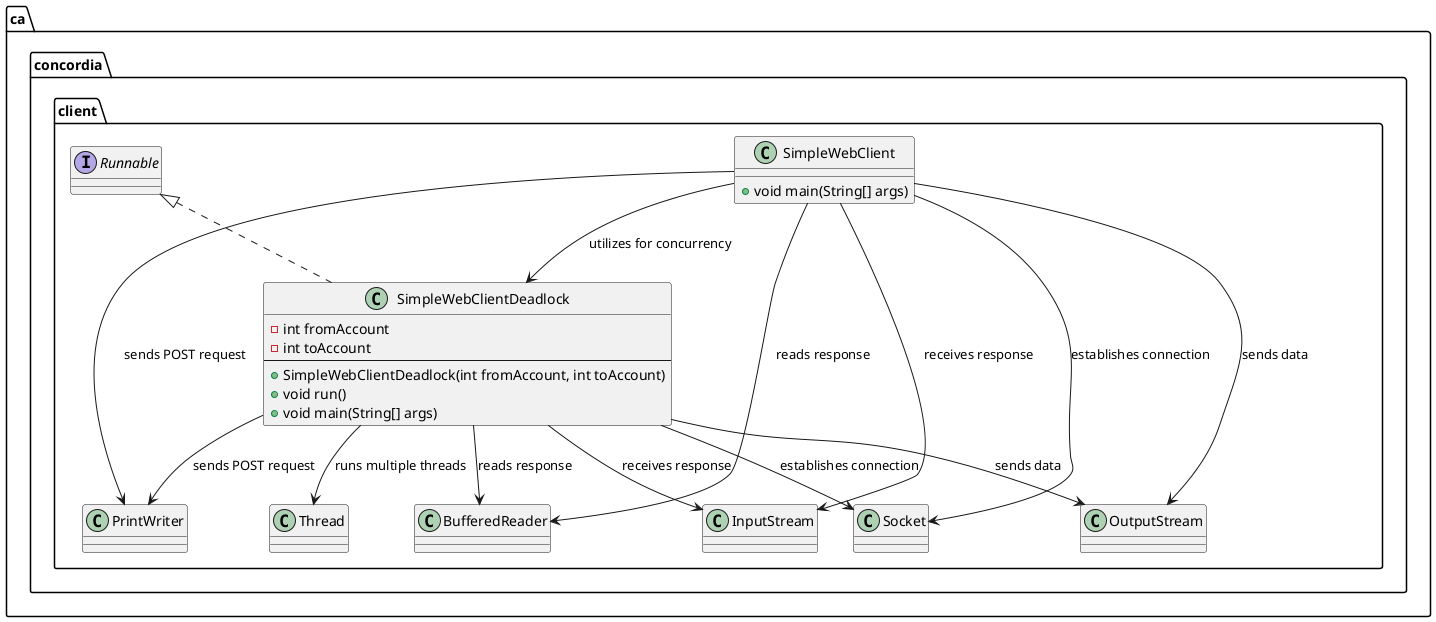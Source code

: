 @startuml

package ca.concordia.client {

    class SimpleWebClient {
        + void main(String[] args)
    }

    class SimpleWebClientDeadlock implements Runnable {
        - int fromAccount
        - int toAccount
        --
        + SimpleWebClientDeadlock(int fromAccount, int toAccount)
        + void run()
        + void main(String[] args)
    }

    SimpleWebClient --> Socket : "establishes connection"
    SimpleWebClient --> PrintWriter : "sends POST request"
    SimpleWebClient --> BufferedReader : "reads response"
    SimpleWebClient --> InputStream : "receives response"
    SimpleWebClient --> OutputStream : "sends data"

    SimpleWebClientDeadlock -down-> Thread : "runs multiple threads"
    SimpleWebClientDeadlock --> Socket : "establishes connection"
    SimpleWebClientDeadlock --> PrintWriter : "sends POST request"
    SimpleWebClientDeadlock --> BufferedReader : "reads response"
    SimpleWebClientDeadlock --> InputStream : "receives response"
    SimpleWebClientDeadlock --> OutputStream : "sends data"

    SimpleWebClient --> SimpleWebClientDeadlock : "utilizes for concurrency"
}

@enduml